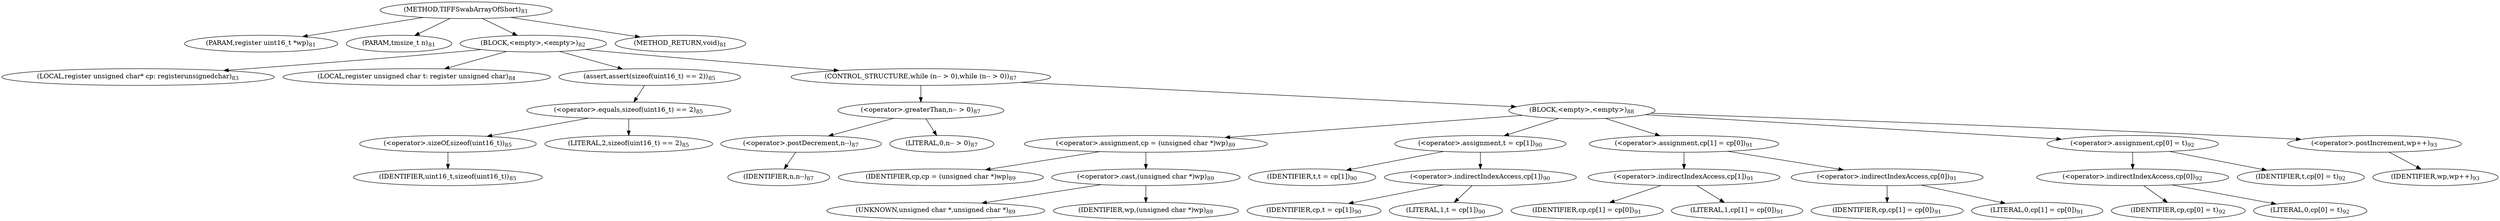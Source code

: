 digraph "TIFFSwabArrayOfShort" {  
"34448" [label = <(METHOD,TIFFSwabArrayOfShort)<SUB>81</SUB>> ]
"34449" [label = <(PARAM,register uint16_t *wp)<SUB>81</SUB>> ]
"34450" [label = <(PARAM,tmsize_t n)<SUB>81</SUB>> ]
"34451" [label = <(BLOCK,&lt;empty&gt;,&lt;empty&gt;)<SUB>82</SUB>> ]
"34452" [label = <(LOCAL,register unsigned char* cp: registerunsignedchar)<SUB>83</SUB>> ]
"34453" [label = <(LOCAL,register unsigned char t: register unsigned char)<SUB>84</SUB>> ]
"34454" [label = <(assert,assert(sizeof(uint16_t) == 2))<SUB>85</SUB>> ]
"34455" [label = <(&lt;operator&gt;.equals,sizeof(uint16_t) == 2)<SUB>85</SUB>> ]
"34456" [label = <(&lt;operator&gt;.sizeOf,sizeof(uint16_t))<SUB>85</SUB>> ]
"34457" [label = <(IDENTIFIER,uint16_t,sizeof(uint16_t))<SUB>85</SUB>> ]
"34458" [label = <(LITERAL,2,sizeof(uint16_t) == 2)<SUB>85</SUB>> ]
"34459" [label = <(CONTROL_STRUCTURE,while (n-- &gt; 0),while (n-- &gt; 0))<SUB>87</SUB>> ]
"34460" [label = <(&lt;operator&gt;.greaterThan,n-- &gt; 0)<SUB>87</SUB>> ]
"34461" [label = <(&lt;operator&gt;.postDecrement,n--)<SUB>87</SUB>> ]
"34462" [label = <(IDENTIFIER,n,n--)<SUB>87</SUB>> ]
"34463" [label = <(LITERAL,0,n-- &gt; 0)<SUB>87</SUB>> ]
"34464" [label = <(BLOCK,&lt;empty&gt;,&lt;empty&gt;)<SUB>88</SUB>> ]
"34465" [label = <(&lt;operator&gt;.assignment,cp = (unsigned char *)wp)<SUB>89</SUB>> ]
"34466" [label = <(IDENTIFIER,cp,cp = (unsigned char *)wp)<SUB>89</SUB>> ]
"34467" [label = <(&lt;operator&gt;.cast,(unsigned char *)wp)<SUB>89</SUB>> ]
"34468" [label = <(UNKNOWN,unsigned char *,unsigned char *)<SUB>89</SUB>> ]
"34469" [label = <(IDENTIFIER,wp,(unsigned char *)wp)<SUB>89</SUB>> ]
"34470" [label = <(&lt;operator&gt;.assignment,t = cp[1])<SUB>90</SUB>> ]
"34471" [label = <(IDENTIFIER,t,t = cp[1])<SUB>90</SUB>> ]
"34472" [label = <(&lt;operator&gt;.indirectIndexAccess,cp[1])<SUB>90</SUB>> ]
"34473" [label = <(IDENTIFIER,cp,t = cp[1])<SUB>90</SUB>> ]
"34474" [label = <(LITERAL,1,t = cp[1])<SUB>90</SUB>> ]
"34475" [label = <(&lt;operator&gt;.assignment,cp[1] = cp[0])<SUB>91</SUB>> ]
"34476" [label = <(&lt;operator&gt;.indirectIndexAccess,cp[1])<SUB>91</SUB>> ]
"34477" [label = <(IDENTIFIER,cp,cp[1] = cp[0])<SUB>91</SUB>> ]
"34478" [label = <(LITERAL,1,cp[1] = cp[0])<SUB>91</SUB>> ]
"34479" [label = <(&lt;operator&gt;.indirectIndexAccess,cp[0])<SUB>91</SUB>> ]
"34480" [label = <(IDENTIFIER,cp,cp[1] = cp[0])<SUB>91</SUB>> ]
"34481" [label = <(LITERAL,0,cp[1] = cp[0])<SUB>91</SUB>> ]
"34482" [label = <(&lt;operator&gt;.assignment,cp[0] = t)<SUB>92</SUB>> ]
"34483" [label = <(&lt;operator&gt;.indirectIndexAccess,cp[0])<SUB>92</SUB>> ]
"34484" [label = <(IDENTIFIER,cp,cp[0] = t)<SUB>92</SUB>> ]
"34485" [label = <(LITERAL,0,cp[0] = t)<SUB>92</SUB>> ]
"34486" [label = <(IDENTIFIER,t,cp[0] = t)<SUB>92</SUB>> ]
"34487" [label = <(&lt;operator&gt;.postIncrement,wp++)<SUB>93</SUB>> ]
"34488" [label = <(IDENTIFIER,wp,wp++)<SUB>93</SUB>> ]
"34489" [label = <(METHOD_RETURN,void)<SUB>81</SUB>> ]
  "34448" -> "34449" 
  "34448" -> "34450" 
  "34448" -> "34451" 
  "34448" -> "34489" 
  "34451" -> "34452" 
  "34451" -> "34453" 
  "34451" -> "34454" 
  "34451" -> "34459" 
  "34454" -> "34455" 
  "34455" -> "34456" 
  "34455" -> "34458" 
  "34456" -> "34457" 
  "34459" -> "34460" 
  "34459" -> "34464" 
  "34460" -> "34461" 
  "34460" -> "34463" 
  "34461" -> "34462" 
  "34464" -> "34465" 
  "34464" -> "34470" 
  "34464" -> "34475" 
  "34464" -> "34482" 
  "34464" -> "34487" 
  "34465" -> "34466" 
  "34465" -> "34467" 
  "34467" -> "34468" 
  "34467" -> "34469" 
  "34470" -> "34471" 
  "34470" -> "34472" 
  "34472" -> "34473" 
  "34472" -> "34474" 
  "34475" -> "34476" 
  "34475" -> "34479" 
  "34476" -> "34477" 
  "34476" -> "34478" 
  "34479" -> "34480" 
  "34479" -> "34481" 
  "34482" -> "34483" 
  "34482" -> "34486" 
  "34483" -> "34484" 
  "34483" -> "34485" 
  "34487" -> "34488" 
}
